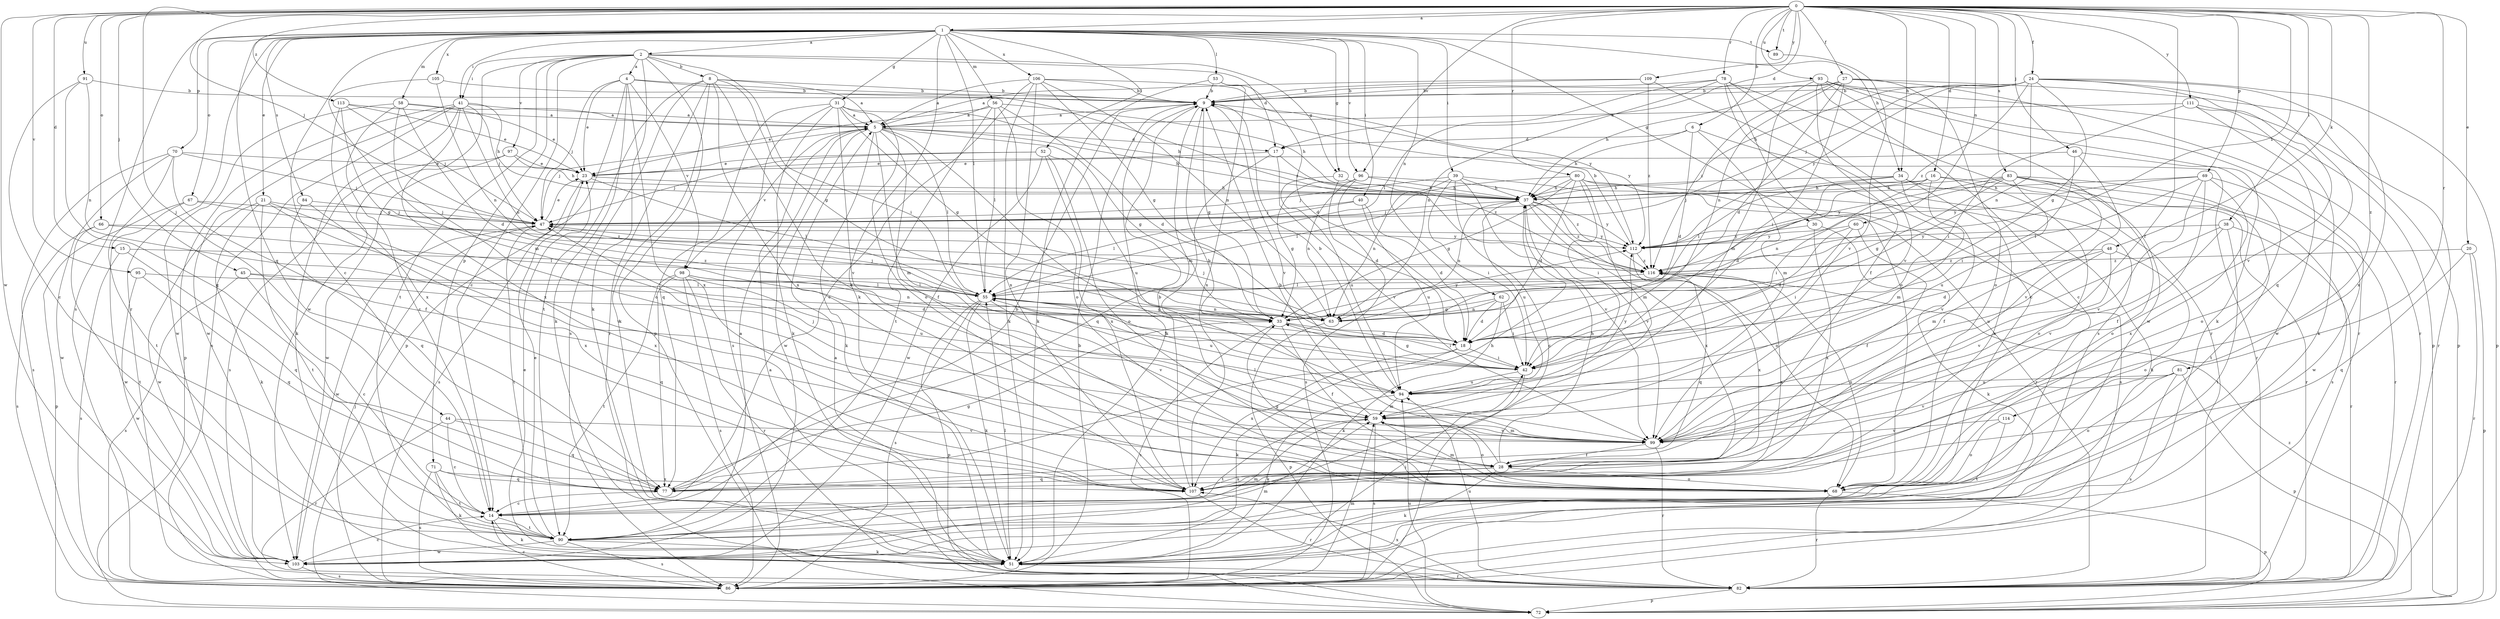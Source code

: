 strict digraph  {
0;
1;
2;
4;
5;
6;
8;
9;
14;
15;
16;
17;
18;
20;
21;
23;
24;
27;
28;
30;
31;
32;
33;
34;
37;
38;
39;
40;
41;
42;
44;
45;
46;
47;
48;
51;
52;
53;
55;
56;
58;
59;
60;
62;
63;
66;
67;
68;
69;
70;
71;
72;
77;
78;
80;
81;
82;
83;
84;
86;
89;
90;
91;
93;
94;
95;
96;
97;
98;
99;
103;
105;
106;
107;
109;
111;
112;
113;
114;
116;
0 -> 1  [label=a];
0 -> 6  [label=b];
0 -> 15  [label=d];
0 -> 16  [label=d];
0 -> 17  [label=d];
0 -> 20  [label=e];
0 -> 24  [label=f];
0 -> 27  [label=f];
0 -> 28  [label=f];
0 -> 34  [label=h];
0 -> 38  [label=i];
0 -> 44  [label=j];
0 -> 45  [label=j];
0 -> 46  [label=j];
0 -> 47  [label=j];
0 -> 48  [label=k];
0 -> 60  [label=n];
0 -> 66  [label=o];
0 -> 69  [label=p];
0 -> 78  [label=r];
0 -> 80  [label=r];
0 -> 81  [label=r];
0 -> 83  [label=s];
0 -> 89  [label=t];
0 -> 91  [label=u];
0 -> 93  [label=u];
0 -> 95  [label=v];
0 -> 96  [label=v];
0 -> 103  [label=w];
0 -> 109  [label=y];
0 -> 111  [label=y];
0 -> 113  [label=z];
0 -> 114  [label=z];
0 -> 116  [label=z];
1 -> 2  [label=a];
1 -> 14  [label=c];
1 -> 21  [label=e];
1 -> 30  [label=g];
1 -> 31  [label=g];
1 -> 32  [label=g];
1 -> 34  [label=h];
1 -> 39  [label=i];
1 -> 40  [label=i];
1 -> 41  [label=i];
1 -> 51  [label=k];
1 -> 52  [label=l];
1 -> 53  [label=l];
1 -> 55  [label=l];
1 -> 56  [label=m];
1 -> 58  [label=m];
1 -> 62  [label=n];
1 -> 67  [label=o];
1 -> 70  [label=p];
1 -> 77  [label=q];
1 -> 82  [label=r];
1 -> 84  [label=s];
1 -> 86  [label=s];
1 -> 89  [label=t];
1 -> 96  [label=v];
1 -> 105  [label=x];
1 -> 106  [label=x];
2 -> 4  [label=a];
2 -> 8  [label=b];
2 -> 14  [label=c];
2 -> 17  [label=d];
2 -> 32  [label=g];
2 -> 41  [label=i];
2 -> 42  [label=i];
2 -> 51  [label=k];
2 -> 71  [label=p];
2 -> 72  [label=p];
2 -> 90  [label=t];
2 -> 97  [label=v];
2 -> 103  [label=w];
4 -> 9  [label=b];
4 -> 23  [label=e];
4 -> 47  [label=j];
4 -> 51  [label=k];
4 -> 72  [label=p];
4 -> 98  [label=v];
4 -> 107  [label=x];
4 -> 116  [label=z];
5 -> 17  [label=d];
5 -> 28  [label=f];
5 -> 33  [label=g];
5 -> 37  [label=h];
5 -> 42  [label=i];
5 -> 47  [label=j];
5 -> 51  [label=k];
5 -> 55  [label=l];
5 -> 59  [label=m];
5 -> 98  [label=v];
5 -> 103  [label=w];
6 -> 17  [label=d];
6 -> 18  [label=d];
6 -> 37  [label=h];
6 -> 59  [label=m];
6 -> 82  [label=r];
8 -> 5  [label=a];
8 -> 9  [label=b];
8 -> 33  [label=g];
8 -> 51  [label=k];
8 -> 68  [label=o];
8 -> 82  [label=r];
8 -> 86  [label=s];
8 -> 90  [label=t];
8 -> 107  [label=x];
9 -> 5  [label=a];
9 -> 33  [label=g];
9 -> 51  [label=k];
9 -> 59  [label=m];
9 -> 99  [label=v];
9 -> 112  [label=y];
14 -> 9  [label=b];
14 -> 51  [label=k];
14 -> 90  [label=t];
15 -> 77  [label=q];
15 -> 86  [label=s];
15 -> 116  [label=z];
16 -> 18  [label=d];
16 -> 37  [label=h];
16 -> 42  [label=i];
16 -> 59  [label=m];
16 -> 68  [label=o];
16 -> 86  [label=s];
17 -> 23  [label=e];
17 -> 77  [label=q];
17 -> 99  [label=v];
17 -> 116  [label=z];
18 -> 42  [label=i];
18 -> 51  [label=k];
18 -> 107  [label=x];
20 -> 72  [label=p];
20 -> 77  [label=q];
20 -> 82  [label=r];
20 -> 116  [label=z];
21 -> 47  [label=j];
21 -> 51  [label=k];
21 -> 90  [label=t];
21 -> 99  [label=v];
21 -> 103  [label=w];
21 -> 107  [label=x];
23 -> 37  [label=h];
23 -> 55  [label=l];
23 -> 86  [label=s];
24 -> 9  [label=b];
24 -> 33  [label=g];
24 -> 37  [label=h];
24 -> 47  [label=j];
24 -> 63  [label=n];
24 -> 72  [label=p];
24 -> 77  [label=q];
24 -> 99  [label=v];
24 -> 107  [label=x];
24 -> 112  [label=y];
24 -> 116  [label=z];
27 -> 9  [label=b];
27 -> 18  [label=d];
27 -> 37  [label=h];
27 -> 42  [label=i];
27 -> 63  [label=n];
27 -> 68  [label=o];
27 -> 72  [label=p];
27 -> 82  [label=r];
27 -> 116  [label=z];
28 -> 9  [label=b];
28 -> 37  [label=h];
28 -> 51  [label=k];
28 -> 68  [label=o];
28 -> 77  [label=q];
28 -> 107  [label=x];
30 -> 51  [label=k];
30 -> 107  [label=x];
30 -> 112  [label=y];
31 -> 5  [label=a];
31 -> 33  [label=g];
31 -> 37  [label=h];
31 -> 51  [label=k];
31 -> 68  [label=o];
31 -> 77  [label=q];
31 -> 86  [label=s];
31 -> 99  [label=v];
32 -> 18  [label=d];
32 -> 37  [label=h];
32 -> 94  [label=u];
33 -> 18  [label=d];
33 -> 28  [label=f];
33 -> 42  [label=i];
33 -> 86  [label=s];
33 -> 112  [label=y];
34 -> 37  [label=h];
34 -> 47  [label=j];
34 -> 55  [label=l];
34 -> 82  [label=r];
34 -> 99  [label=v];
34 -> 107  [label=x];
37 -> 47  [label=j];
37 -> 63  [label=n];
37 -> 68  [label=o];
37 -> 94  [label=u];
37 -> 99  [label=v];
37 -> 107  [label=x];
37 -> 112  [label=y];
37 -> 116  [label=z];
38 -> 59  [label=m];
38 -> 82  [label=r];
38 -> 90  [label=t];
38 -> 99  [label=v];
38 -> 112  [label=y];
39 -> 14  [label=c];
39 -> 37  [label=h];
39 -> 42  [label=i];
39 -> 47  [label=j];
39 -> 63  [label=n];
39 -> 82  [label=r];
39 -> 99  [label=v];
40 -> 18  [label=d];
40 -> 47  [label=j];
40 -> 55  [label=l];
40 -> 94  [label=u];
41 -> 5  [label=a];
41 -> 37  [label=h];
41 -> 47  [label=j];
41 -> 51  [label=k];
41 -> 63  [label=n];
41 -> 72  [label=p];
41 -> 86  [label=s];
41 -> 103  [label=w];
41 -> 107  [label=x];
42 -> 33  [label=g];
42 -> 55  [label=l];
42 -> 86  [label=s];
42 -> 94  [label=u];
44 -> 14  [label=c];
44 -> 77  [label=q];
44 -> 82  [label=r];
44 -> 99  [label=v];
45 -> 14  [label=c];
45 -> 18  [label=d];
45 -> 55  [label=l];
45 -> 86  [label=s];
46 -> 23  [label=e];
46 -> 42  [label=i];
46 -> 68  [label=o];
46 -> 99  [label=v];
47 -> 23  [label=e];
47 -> 90  [label=t];
47 -> 103  [label=w];
47 -> 112  [label=y];
48 -> 18  [label=d];
48 -> 68  [label=o];
48 -> 94  [label=u];
48 -> 99  [label=v];
48 -> 116  [label=z];
51 -> 23  [label=e];
51 -> 42  [label=i];
51 -> 55  [label=l];
51 -> 82  [label=r];
52 -> 23  [label=e];
52 -> 47  [label=j];
52 -> 68  [label=o];
52 -> 94  [label=u];
52 -> 103  [label=w];
52 -> 107  [label=x];
53 -> 9  [label=b];
53 -> 18  [label=d];
53 -> 51  [label=k];
53 -> 107  [label=x];
55 -> 33  [label=g];
55 -> 47  [label=j];
55 -> 51  [label=k];
55 -> 63  [label=n];
55 -> 72  [label=p];
55 -> 86  [label=s];
55 -> 94  [label=u];
55 -> 99  [label=v];
56 -> 5  [label=a];
56 -> 18  [label=d];
56 -> 23  [label=e];
56 -> 37  [label=h];
56 -> 55  [label=l];
56 -> 68  [label=o];
56 -> 90  [label=t];
58 -> 5  [label=a];
58 -> 14  [label=c];
58 -> 18  [label=d];
58 -> 23  [label=e];
58 -> 68  [label=o];
58 -> 103  [label=w];
59 -> 9  [label=b];
59 -> 47  [label=j];
59 -> 68  [label=o];
59 -> 86  [label=s];
59 -> 90  [label=t];
59 -> 99  [label=v];
60 -> 18  [label=d];
60 -> 28  [label=f];
60 -> 42  [label=i];
60 -> 112  [label=y];
62 -> 18  [label=d];
62 -> 33  [label=g];
62 -> 42  [label=i];
62 -> 51  [label=k];
62 -> 63  [label=n];
63 -> 47  [label=j];
63 -> 72  [label=p];
66 -> 55  [label=l];
66 -> 86  [label=s];
66 -> 90  [label=t];
66 -> 112  [label=y];
67 -> 47  [label=j];
67 -> 72  [label=p];
67 -> 103  [label=w];
67 -> 116  [label=z];
68 -> 33  [label=g];
68 -> 59  [label=m];
68 -> 72  [label=p];
68 -> 82  [label=r];
69 -> 28  [label=f];
69 -> 37  [label=h];
69 -> 55  [label=l];
69 -> 82  [label=r];
69 -> 99  [label=v];
69 -> 107  [label=x];
69 -> 112  [label=y];
70 -> 23  [label=e];
70 -> 28  [label=f];
70 -> 47  [label=j];
70 -> 86  [label=s];
70 -> 90  [label=t];
70 -> 103  [label=w];
71 -> 51  [label=k];
71 -> 77  [label=q];
71 -> 86  [label=s];
71 -> 90  [label=t];
71 -> 107  [label=x];
72 -> 5  [label=a];
72 -> 94  [label=u];
72 -> 116  [label=z];
77 -> 14  [label=c];
77 -> 33  [label=g];
77 -> 37  [label=h];
78 -> 9  [label=b];
78 -> 14  [label=c];
78 -> 55  [label=l];
78 -> 63  [label=n];
78 -> 68  [label=o];
78 -> 82  [label=r];
78 -> 86  [label=s];
80 -> 18  [label=d];
80 -> 33  [label=g];
80 -> 37  [label=h];
80 -> 42  [label=i];
80 -> 51  [label=k];
80 -> 55  [label=l];
80 -> 59  [label=m];
80 -> 86  [label=s];
81 -> 68  [label=o];
81 -> 72  [label=p];
81 -> 86  [label=s];
81 -> 94  [label=u];
81 -> 99  [label=v];
82 -> 5  [label=a];
82 -> 72  [label=p];
82 -> 94  [label=u];
82 -> 107  [label=x];
83 -> 28  [label=f];
83 -> 33  [label=g];
83 -> 37  [label=h];
83 -> 63  [label=n];
83 -> 68  [label=o];
83 -> 90  [label=t];
83 -> 94  [label=u];
83 -> 103  [label=w];
83 -> 112  [label=y];
84 -> 47  [label=j];
84 -> 77  [label=q];
84 -> 107  [label=x];
86 -> 9  [label=b];
86 -> 14  [label=c];
86 -> 47  [label=j];
86 -> 59  [label=m];
89 -> 99  [label=v];
90 -> 5  [label=a];
90 -> 23  [label=e];
90 -> 51  [label=k];
90 -> 59  [label=m];
90 -> 86  [label=s];
90 -> 103  [label=w];
91 -> 9  [label=b];
91 -> 14  [label=c];
91 -> 63  [label=n];
91 -> 77  [label=q];
93 -> 9  [label=b];
93 -> 14  [label=c];
93 -> 28  [label=f];
93 -> 51  [label=k];
93 -> 59  [label=m];
93 -> 72  [label=p];
93 -> 82  [label=r];
93 -> 103  [label=w];
94 -> 9  [label=b];
94 -> 51  [label=k];
94 -> 59  [label=m];
94 -> 112  [label=y];
95 -> 55  [label=l];
95 -> 77  [label=q];
95 -> 103  [label=w];
96 -> 33  [label=g];
96 -> 37  [label=h];
96 -> 63  [label=n];
96 -> 86  [label=s];
96 -> 116  [label=z];
97 -> 23  [label=e];
97 -> 37  [label=h];
97 -> 86  [label=s];
97 -> 103  [label=w];
98 -> 55  [label=l];
98 -> 63  [label=n];
98 -> 77  [label=q];
98 -> 82  [label=r];
98 -> 86  [label=s];
98 -> 90  [label=t];
98 -> 94  [label=u];
99 -> 28  [label=f];
99 -> 55  [label=l];
99 -> 59  [label=m];
99 -> 82  [label=r];
103 -> 14  [label=c];
103 -> 59  [label=m];
103 -> 86  [label=s];
105 -> 9  [label=b];
105 -> 59  [label=m];
105 -> 63  [label=n];
106 -> 5  [label=a];
106 -> 9  [label=b];
106 -> 14  [label=c];
106 -> 33  [label=g];
106 -> 51  [label=k];
106 -> 63  [label=n];
106 -> 107  [label=x];
106 -> 112  [label=y];
107 -> 9  [label=b];
107 -> 82  [label=r];
109 -> 5  [label=a];
109 -> 9  [label=b];
109 -> 99  [label=v];
109 -> 116  [label=z];
111 -> 5  [label=a];
111 -> 42  [label=i];
111 -> 51  [label=k];
111 -> 82  [label=r];
111 -> 103  [label=w];
112 -> 9  [label=b];
112 -> 107  [label=x];
112 -> 116  [label=z];
113 -> 5  [label=a];
113 -> 23  [label=e];
113 -> 33  [label=g];
113 -> 47  [label=j];
113 -> 107  [label=x];
114 -> 68  [label=o];
114 -> 90  [label=t];
114 -> 99  [label=v];
116 -> 55  [label=l];
116 -> 68  [label=o];
116 -> 77  [label=q];
116 -> 107  [label=x];
}
